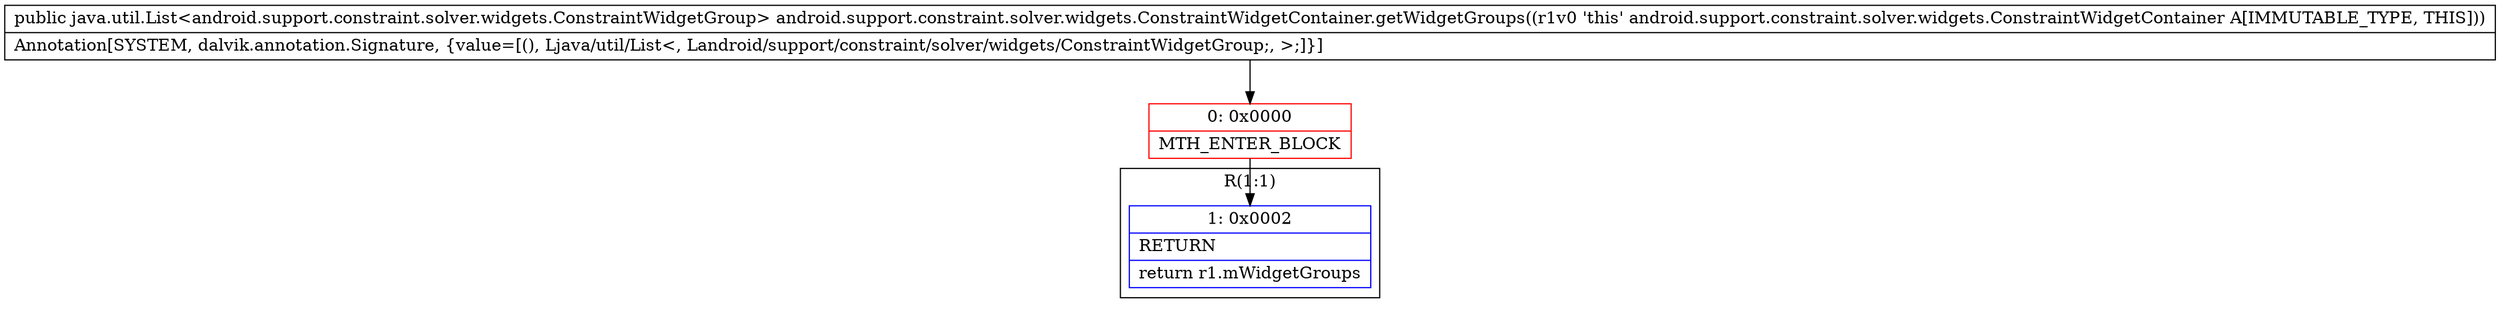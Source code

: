 digraph "CFG forandroid.support.constraint.solver.widgets.ConstraintWidgetContainer.getWidgetGroups()Ljava\/util\/List;" {
subgraph cluster_Region_1841318452 {
label = "R(1:1)";
node [shape=record,color=blue];
Node_1 [shape=record,label="{1\:\ 0x0002|RETURN\l|return r1.mWidgetGroups\l}"];
}
Node_0 [shape=record,color=red,label="{0\:\ 0x0000|MTH_ENTER_BLOCK\l}"];
MethodNode[shape=record,label="{public java.util.List\<android.support.constraint.solver.widgets.ConstraintWidgetGroup\> android.support.constraint.solver.widgets.ConstraintWidgetContainer.getWidgetGroups((r1v0 'this' android.support.constraint.solver.widgets.ConstraintWidgetContainer A[IMMUTABLE_TYPE, THIS]))  | Annotation[SYSTEM, dalvik.annotation.Signature, \{value=[(), Ljava\/util\/List\<, Landroid\/support\/constraint\/solver\/widgets\/ConstraintWidgetGroup;, \>;]\}]\l}"];
MethodNode -> Node_0;
Node_0 -> Node_1;
}


